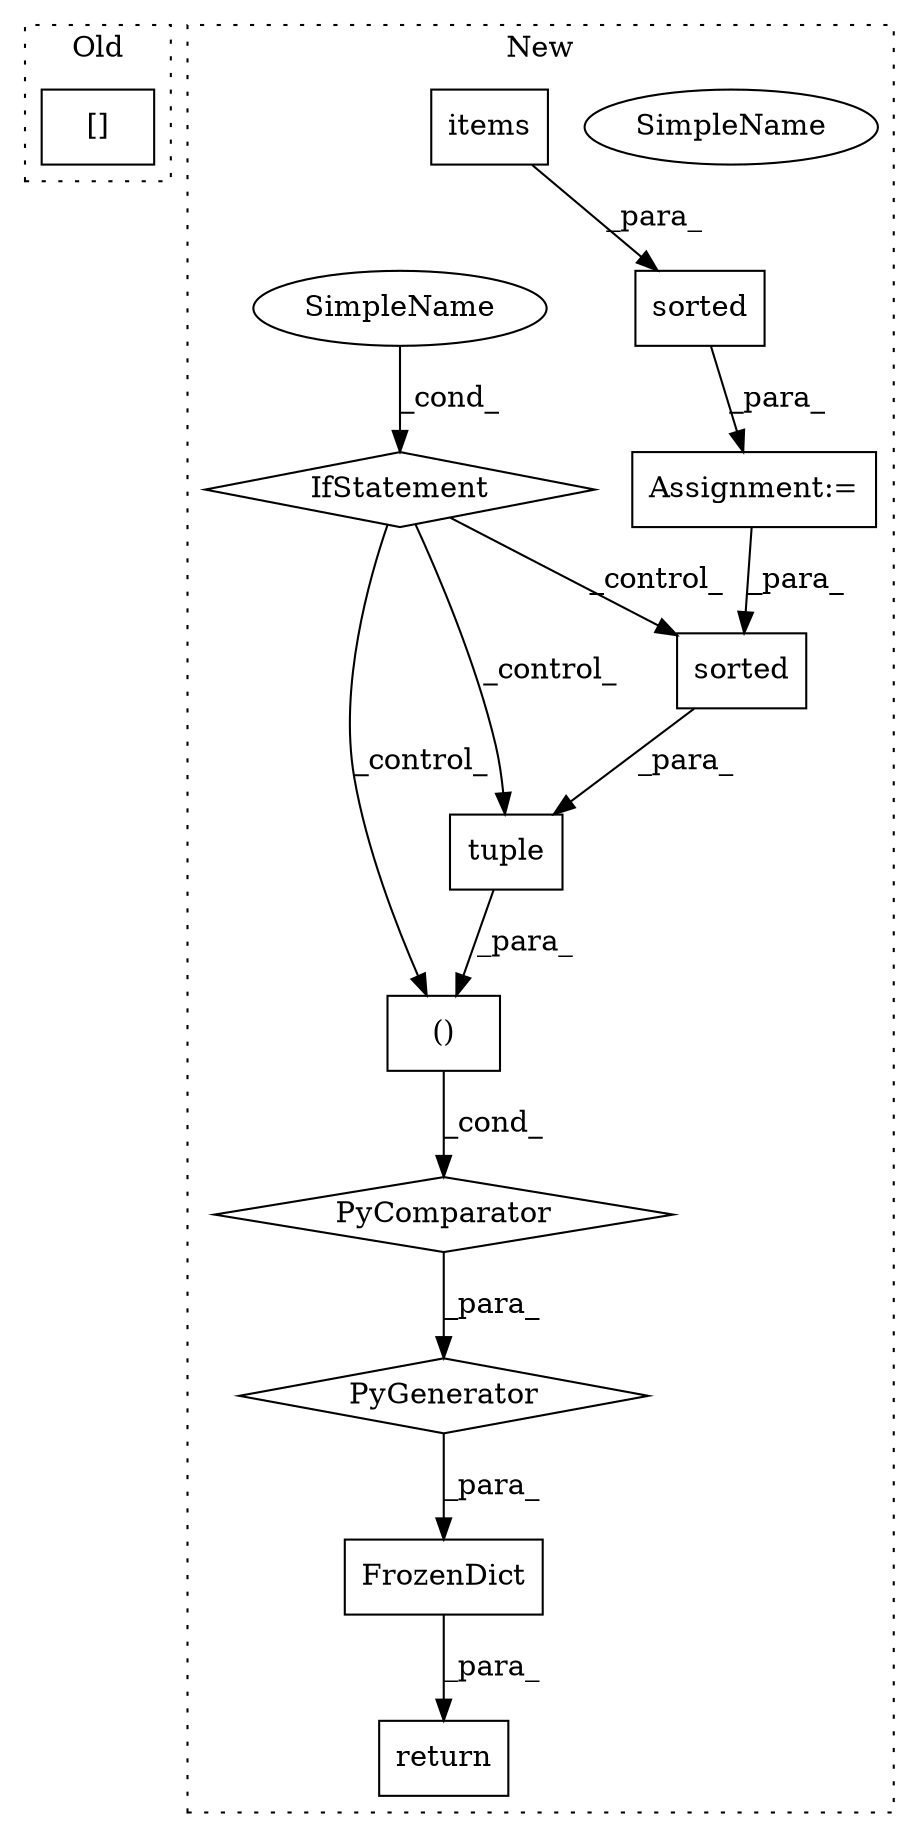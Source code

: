 digraph G {
subgraph cluster0 {
1 [label="[]" a="2" s="2090,2100" l="4,1" shape="box"];
label = "Old";
style="dotted";
}
subgraph cluster1 {
2 [label="FrozenDict" a="32" s="3341,3544" l="25,-8" shape="box"];
3 [label="PyComparator" a="113" s="3473" l="60" shape="diamond"];
4 [label="tuple" a="32" s="3380,3395" l="6,1" shape="box"];
5 [label="()" a="106" s="3366" l="30" shape="box"];
6 [label="sorted" a="32" s="3386,3394" l="7,1" shape="box"];
7 [label="IfStatement" a="25" s="3473" l="60" shape="diamond"];
8 [label="sorted" a="32" s="3480,3523" l="7,1" shape="box"];
9 [label="SimpleName" a="42" s="3528" l="5" shape="ellipse"];
10 [label="PyGenerator" a="107" s="3366" l="178" shape="diamond"];
11 [label="Assignment:=" a="7" s="3473" l="60" shape="box"];
12 [label="items" a="32" s="3516" l="7" shape="box"];
13 [label="return" a="41" s="3257" l="7" shape="box"];
14 [label="SimpleName" a="42" s="3528" l="5" shape="ellipse"];
label = "New";
style="dotted";
}
2 -> 13 [label="_para_"];
3 -> 10 [label="_para_"];
4 -> 5 [label="_para_"];
5 -> 3 [label="_cond_"];
6 -> 4 [label="_para_"];
7 -> 6 [label="_control_"];
7 -> 5 [label="_control_"];
7 -> 4 [label="_control_"];
8 -> 11 [label="_para_"];
10 -> 2 [label="_para_"];
11 -> 6 [label="_para_"];
12 -> 8 [label="_para_"];
14 -> 7 [label="_cond_"];
}